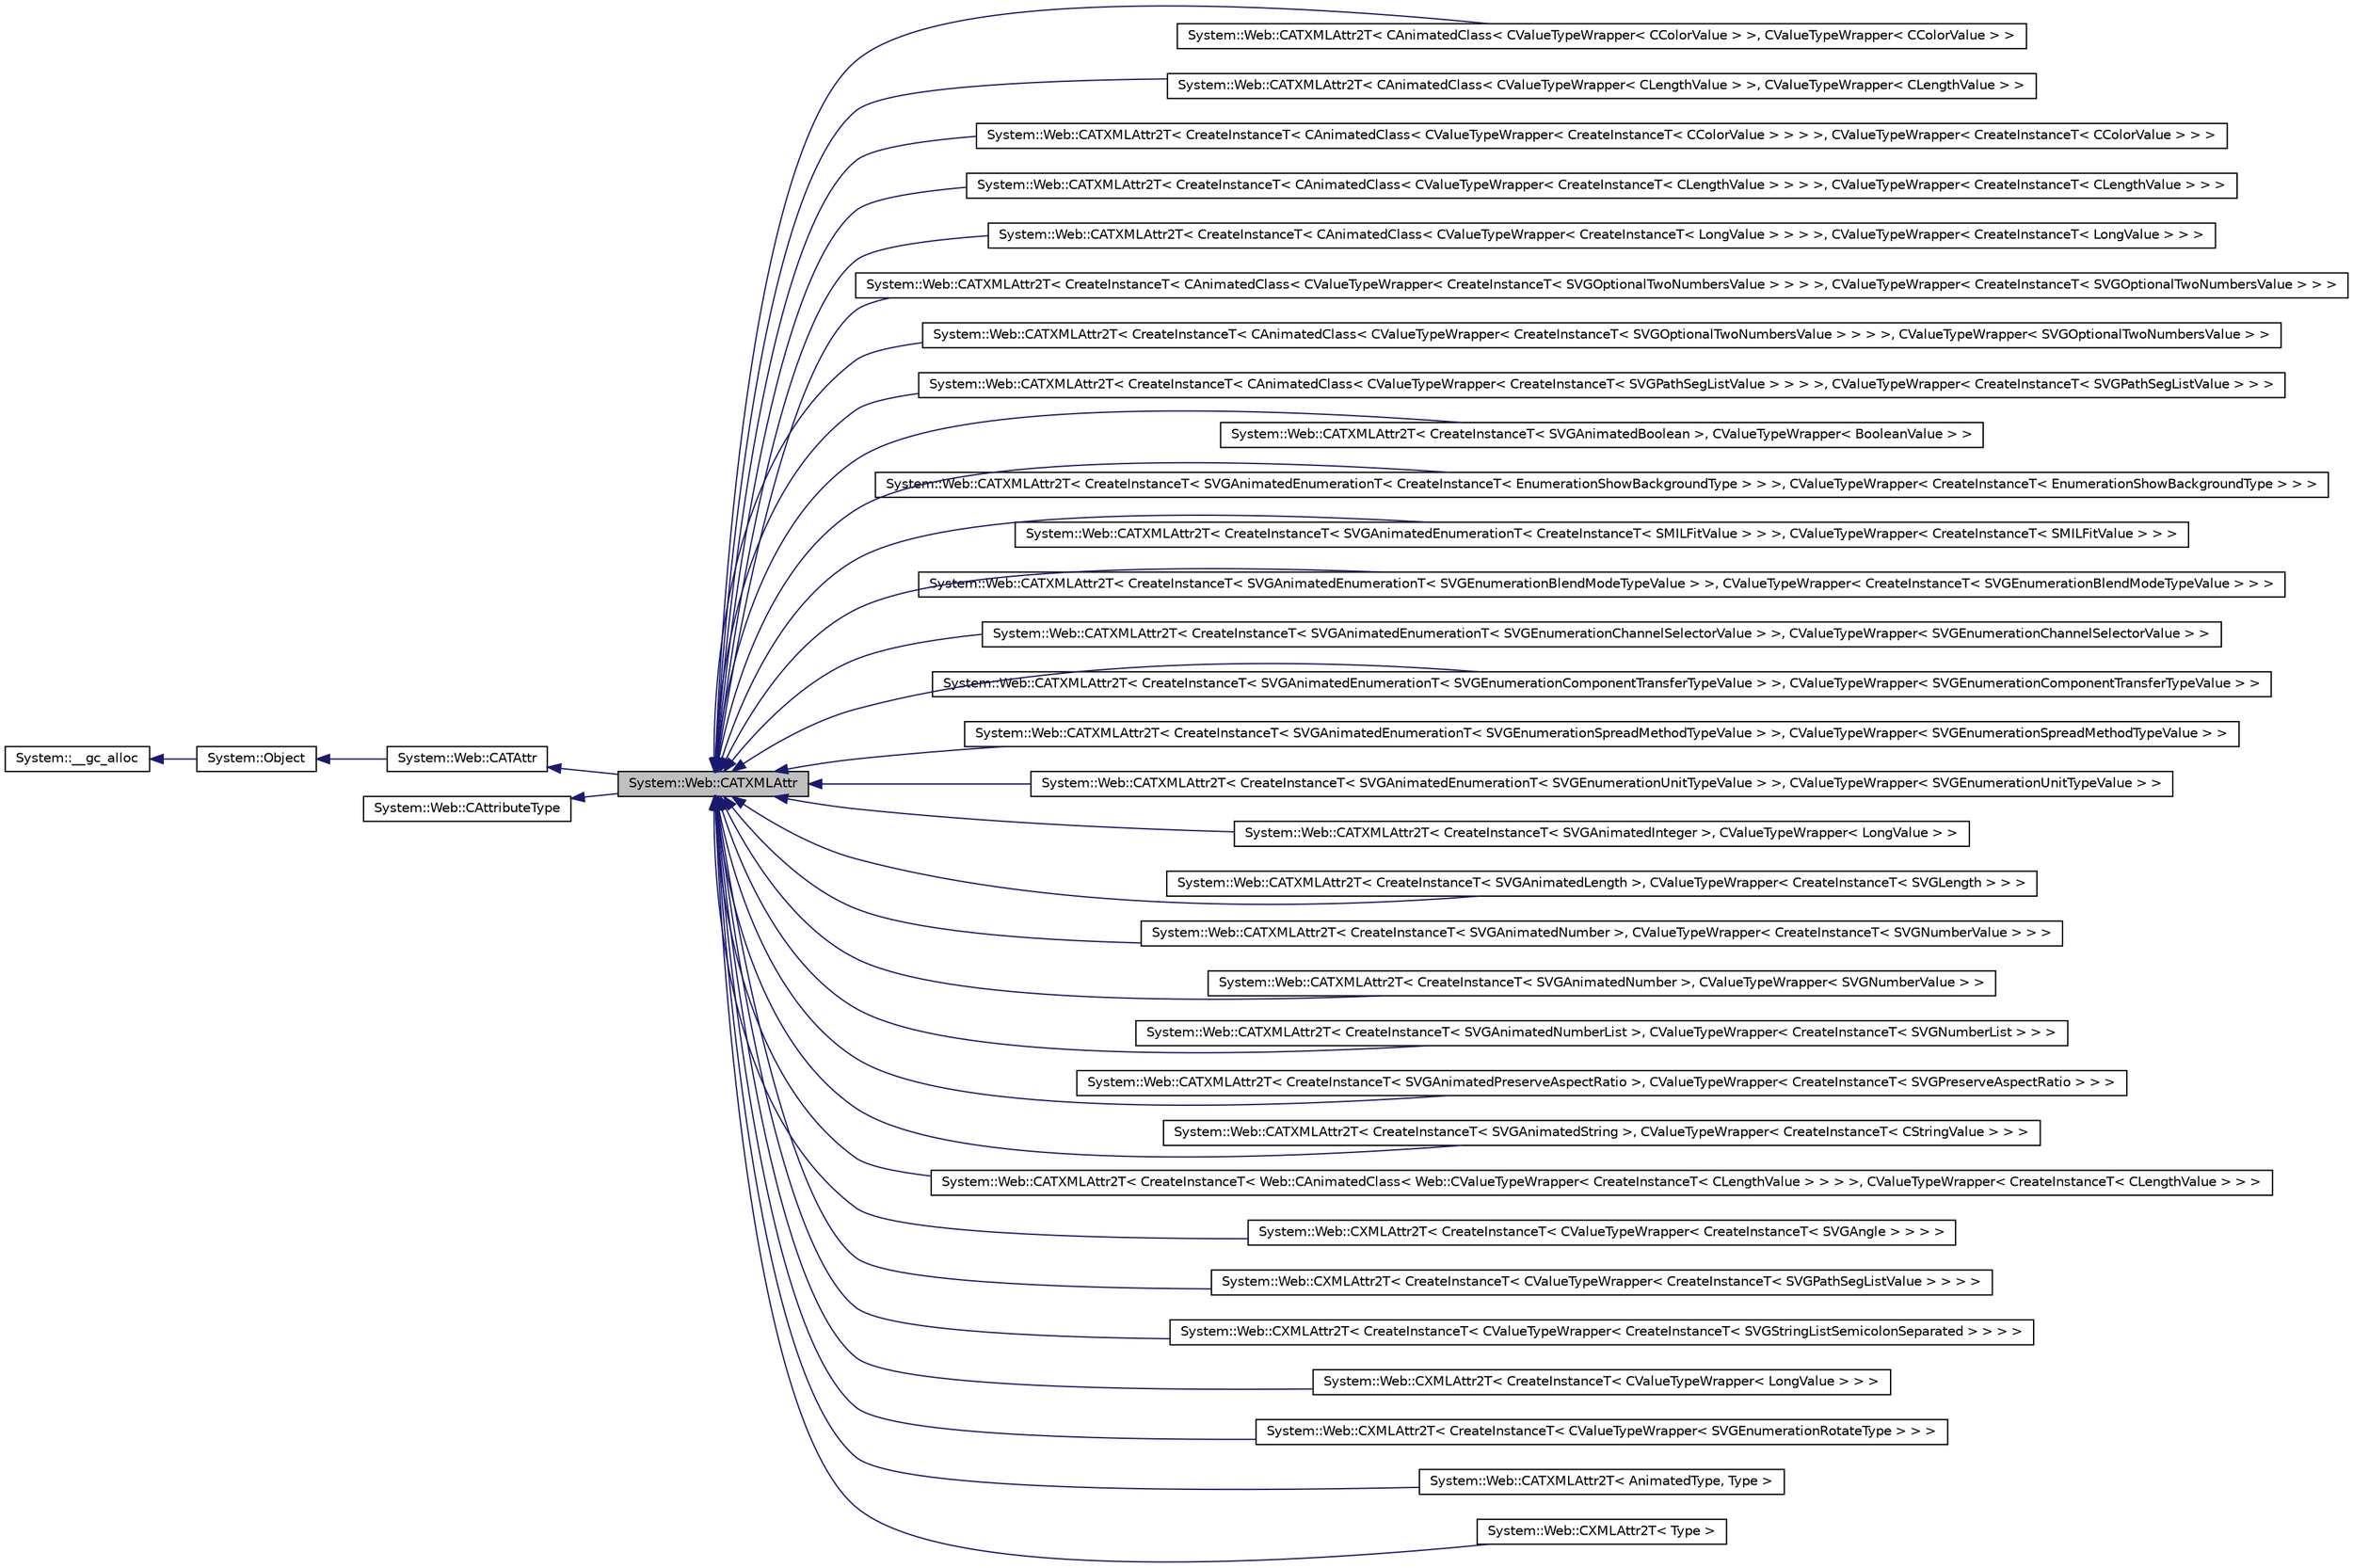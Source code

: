 digraph G
{
  edge [fontname="Helvetica",fontsize="10",labelfontname="Helvetica",labelfontsize="10"];
  node [fontname="Helvetica",fontsize="10",shape=record];
  rankdir="LR";
  Node1 [label="System::Web::CATXMLAttr",height=0.2,width=0.4,color="black", fillcolor="grey75", style="filled" fontcolor="black"];
  Node2 -> Node1 [dir="back",color="midnightblue",fontsize="10",style="solid",fontname="Helvetica"];
  Node2 [label="System::Web::CATAttr",height=0.2,width=0.4,color="black", fillcolor="white", style="filled",URL="$class_system_1_1_web_1_1_c_a_t_attr.html"];
  Node3 -> Node2 [dir="back",color="midnightblue",fontsize="10",style="solid",fontname="Helvetica"];
  Node3 [label="System::Object",height=0.2,width=0.4,color="black", fillcolor="white", style="filled",URL="$class_system_1_1_object.html"];
  Node4 -> Node3 [dir="back",color="midnightblue",fontsize="10",style="solid",fontname="Helvetica"];
  Node4 [label="System::__gc_alloc",height=0.2,width=0.4,color="black", fillcolor="white", style="filled",URL="$class_system_1_1____gc__alloc.html"];
  Node5 -> Node1 [dir="back",color="midnightblue",fontsize="10",style="solid",fontname="Helvetica"];
  Node5 [label="System::Web::CAttributeType",height=0.2,width=0.4,color="black", fillcolor="white", style="filled",URL="$class_system_1_1_web_1_1_c_attribute_type.html"];
  Node1 -> Node6 [dir="back",color="midnightblue",fontsize="10",style="solid",fontname="Helvetica"];
  Node6 [label="System::Web::CATXMLAttr2T\< CAnimatedClass\< CValueTypeWrapper\< CColorValue \> \>, CValueTypeWrapper\< CColorValue \> \>",height=0.2,width=0.4,color="black", fillcolor="white", style="filled",URL="$class_system_1_1_web_1_1_c_a_t_x_m_l_attr2_t.html"];
  Node1 -> Node7 [dir="back",color="midnightblue",fontsize="10",style="solid",fontname="Helvetica"];
  Node7 [label="System::Web::CATXMLAttr2T\< CAnimatedClass\< CValueTypeWrapper\< CLengthValue \> \>, CValueTypeWrapper\< CLengthValue \> \>",height=0.2,width=0.4,color="black", fillcolor="white", style="filled",URL="$class_system_1_1_web_1_1_c_a_t_x_m_l_attr2_t.html"];
  Node1 -> Node8 [dir="back",color="midnightblue",fontsize="10",style="solid",fontname="Helvetica"];
  Node8 [label="System::Web::CATXMLAttr2T\< CreateInstanceT\< CAnimatedClass\< CValueTypeWrapper\< CreateInstanceT\< CColorValue \> \> \> \>, CValueTypeWrapper\< CreateInstanceT\< CColorValue \> \> \>",height=0.2,width=0.4,color="black", fillcolor="white", style="filled",URL="$class_system_1_1_web_1_1_c_a_t_x_m_l_attr2_t.html"];
  Node1 -> Node9 [dir="back",color="midnightblue",fontsize="10",style="solid",fontname="Helvetica"];
  Node9 [label="System::Web::CATXMLAttr2T\< CreateInstanceT\< CAnimatedClass\< CValueTypeWrapper\< CreateInstanceT\< CLengthValue \> \> \> \>, CValueTypeWrapper\< CreateInstanceT\< CLengthValue \> \> \>",height=0.2,width=0.4,color="black", fillcolor="white", style="filled",URL="$class_system_1_1_web_1_1_c_a_t_x_m_l_attr2_t.html"];
  Node1 -> Node10 [dir="back",color="midnightblue",fontsize="10",style="solid",fontname="Helvetica"];
  Node10 [label="System::Web::CATXMLAttr2T\< CreateInstanceT\< CAnimatedClass\< CValueTypeWrapper\< CreateInstanceT\< LongValue \> \> \> \>, CValueTypeWrapper\< CreateInstanceT\< LongValue \> \> \>",height=0.2,width=0.4,color="black", fillcolor="white", style="filled",URL="$class_system_1_1_web_1_1_c_a_t_x_m_l_attr2_t.html"];
  Node1 -> Node11 [dir="back",color="midnightblue",fontsize="10",style="solid",fontname="Helvetica"];
  Node11 [label="System::Web::CATXMLAttr2T\< CreateInstanceT\< CAnimatedClass\< CValueTypeWrapper\< CreateInstanceT\< SVGOptionalTwoNumbersValue \> \> \> \>, CValueTypeWrapper\< CreateInstanceT\< SVGOptionalTwoNumbersValue \> \> \>",height=0.2,width=0.4,color="black", fillcolor="white", style="filled",URL="$class_system_1_1_web_1_1_c_a_t_x_m_l_attr2_t.html"];
  Node1 -> Node12 [dir="back",color="midnightblue",fontsize="10",style="solid",fontname="Helvetica"];
  Node12 [label="System::Web::CATXMLAttr2T\< CreateInstanceT\< CAnimatedClass\< CValueTypeWrapper\< CreateInstanceT\< SVGOptionalTwoNumbersValue \> \> \> \>, CValueTypeWrapper\< SVGOptionalTwoNumbersValue \> \>",height=0.2,width=0.4,color="black", fillcolor="white", style="filled",URL="$class_system_1_1_web_1_1_c_a_t_x_m_l_attr2_t.html"];
  Node1 -> Node13 [dir="back",color="midnightblue",fontsize="10",style="solid",fontname="Helvetica"];
  Node13 [label="System::Web::CATXMLAttr2T\< CreateInstanceT\< CAnimatedClass\< CValueTypeWrapper\< CreateInstanceT\< SVGPathSegListValue \> \> \> \>, CValueTypeWrapper\< CreateInstanceT\< SVGPathSegListValue \> \> \>",height=0.2,width=0.4,color="black", fillcolor="white", style="filled",URL="$class_system_1_1_web_1_1_c_a_t_x_m_l_attr2_t.html"];
  Node1 -> Node14 [dir="back",color="midnightblue",fontsize="10",style="solid",fontname="Helvetica"];
  Node14 [label="System::Web::CATXMLAttr2T\< CreateInstanceT\< SVGAnimatedBoolean \>, CValueTypeWrapper\< BooleanValue \> \>",height=0.2,width=0.4,color="black", fillcolor="white", style="filled",URL="$class_system_1_1_web_1_1_c_a_t_x_m_l_attr2_t.html"];
  Node1 -> Node15 [dir="back",color="midnightblue",fontsize="10",style="solid",fontname="Helvetica"];
  Node15 [label="System::Web::CATXMLAttr2T\< CreateInstanceT\< SVGAnimatedEnumerationT\< CreateInstanceT\< EnumerationShowBackgroundType \> \> \>, CValueTypeWrapper\< CreateInstanceT\< EnumerationShowBackgroundType \> \> \>",height=0.2,width=0.4,color="black", fillcolor="white", style="filled",URL="$class_system_1_1_web_1_1_c_a_t_x_m_l_attr2_t.html"];
  Node1 -> Node16 [dir="back",color="midnightblue",fontsize="10",style="solid",fontname="Helvetica"];
  Node16 [label="System::Web::CATXMLAttr2T\< CreateInstanceT\< SVGAnimatedEnumerationT\< CreateInstanceT\< SMILFitValue \> \> \>, CValueTypeWrapper\< CreateInstanceT\< SMILFitValue \> \> \>",height=0.2,width=0.4,color="black", fillcolor="white", style="filled",URL="$class_system_1_1_web_1_1_c_a_t_x_m_l_attr2_t.html"];
  Node1 -> Node17 [dir="back",color="midnightblue",fontsize="10",style="solid",fontname="Helvetica"];
  Node17 [label="System::Web::CATXMLAttr2T\< CreateInstanceT\< SVGAnimatedEnumerationT\< SVGEnumerationBlendModeTypeValue \> \>, CValueTypeWrapper\< CreateInstanceT\< SVGEnumerationBlendModeTypeValue \> \> \>",height=0.2,width=0.4,color="black", fillcolor="white", style="filled",URL="$class_system_1_1_web_1_1_c_a_t_x_m_l_attr2_t.html"];
  Node1 -> Node18 [dir="back",color="midnightblue",fontsize="10",style="solid",fontname="Helvetica"];
  Node18 [label="System::Web::CATXMLAttr2T\< CreateInstanceT\< SVGAnimatedEnumerationT\< SVGEnumerationChannelSelectorValue \> \>, CValueTypeWrapper\< SVGEnumerationChannelSelectorValue \> \>",height=0.2,width=0.4,color="black", fillcolor="white", style="filled",URL="$class_system_1_1_web_1_1_c_a_t_x_m_l_attr2_t.html"];
  Node1 -> Node19 [dir="back",color="midnightblue",fontsize="10",style="solid",fontname="Helvetica"];
  Node19 [label="System::Web::CATXMLAttr2T\< CreateInstanceT\< SVGAnimatedEnumerationT\< SVGEnumerationComponentTransferTypeValue \> \>, CValueTypeWrapper\< SVGEnumerationComponentTransferTypeValue \> \>",height=0.2,width=0.4,color="black", fillcolor="white", style="filled",URL="$class_system_1_1_web_1_1_c_a_t_x_m_l_attr2_t.html"];
  Node1 -> Node20 [dir="back",color="midnightblue",fontsize="10",style="solid",fontname="Helvetica"];
  Node20 [label="System::Web::CATXMLAttr2T\< CreateInstanceT\< SVGAnimatedEnumerationT\< SVGEnumerationSpreadMethodTypeValue \> \>, CValueTypeWrapper\< SVGEnumerationSpreadMethodTypeValue \> \>",height=0.2,width=0.4,color="black", fillcolor="white", style="filled",URL="$class_system_1_1_web_1_1_c_a_t_x_m_l_attr2_t.html"];
  Node1 -> Node21 [dir="back",color="midnightblue",fontsize="10",style="solid",fontname="Helvetica"];
  Node21 [label="System::Web::CATXMLAttr2T\< CreateInstanceT\< SVGAnimatedEnumerationT\< SVGEnumerationUnitTypeValue \> \>, CValueTypeWrapper\< SVGEnumerationUnitTypeValue \> \>",height=0.2,width=0.4,color="black", fillcolor="white", style="filled",URL="$class_system_1_1_web_1_1_c_a_t_x_m_l_attr2_t.html"];
  Node1 -> Node22 [dir="back",color="midnightblue",fontsize="10",style="solid",fontname="Helvetica"];
  Node22 [label="System::Web::CATXMLAttr2T\< CreateInstanceT\< SVGAnimatedInteger \>, CValueTypeWrapper\< LongValue \> \>",height=0.2,width=0.4,color="black", fillcolor="white", style="filled",URL="$class_system_1_1_web_1_1_c_a_t_x_m_l_attr2_t.html"];
  Node1 -> Node23 [dir="back",color="midnightblue",fontsize="10",style="solid",fontname="Helvetica"];
  Node23 [label="System::Web::CATXMLAttr2T\< CreateInstanceT\< SVGAnimatedLength \>, CValueTypeWrapper\< CreateInstanceT\< SVGLength \> \> \>",height=0.2,width=0.4,color="black", fillcolor="white", style="filled",URL="$class_system_1_1_web_1_1_c_a_t_x_m_l_attr2_t.html"];
  Node1 -> Node24 [dir="back",color="midnightblue",fontsize="10",style="solid",fontname="Helvetica"];
  Node24 [label="System::Web::CATXMLAttr2T\< CreateInstanceT\< SVGAnimatedNumber \>, CValueTypeWrapper\< CreateInstanceT\< SVGNumberValue \> \> \>",height=0.2,width=0.4,color="black", fillcolor="white", style="filled",URL="$class_system_1_1_web_1_1_c_a_t_x_m_l_attr2_t.html"];
  Node1 -> Node25 [dir="back",color="midnightblue",fontsize="10",style="solid",fontname="Helvetica"];
  Node25 [label="System::Web::CATXMLAttr2T\< CreateInstanceT\< SVGAnimatedNumber \>, CValueTypeWrapper\< SVGNumberValue \> \>",height=0.2,width=0.4,color="black", fillcolor="white", style="filled",URL="$class_system_1_1_web_1_1_c_a_t_x_m_l_attr2_t.html"];
  Node1 -> Node26 [dir="back",color="midnightblue",fontsize="10",style="solid",fontname="Helvetica"];
  Node26 [label="System::Web::CATXMLAttr2T\< CreateInstanceT\< SVGAnimatedNumberList \>, CValueTypeWrapper\< CreateInstanceT\< SVGNumberList \> \> \>",height=0.2,width=0.4,color="black", fillcolor="white", style="filled",URL="$class_system_1_1_web_1_1_c_a_t_x_m_l_attr2_t.html"];
  Node1 -> Node27 [dir="back",color="midnightblue",fontsize="10",style="solid",fontname="Helvetica"];
  Node27 [label="System::Web::CATXMLAttr2T\< CreateInstanceT\< SVGAnimatedPreserveAspectRatio \>, CValueTypeWrapper\< CreateInstanceT\< SVGPreserveAspectRatio \> \> \>",height=0.2,width=0.4,color="black", fillcolor="white", style="filled",URL="$class_system_1_1_web_1_1_c_a_t_x_m_l_attr2_t.html"];
  Node1 -> Node28 [dir="back",color="midnightblue",fontsize="10",style="solid",fontname="Helvetica"];
  Node28 [label="System::Web::CATXMLAttr2T\< CreateInstanceT\< SVGAnimatedString \>, CValueTypeWrapper\< CreateInstanceT\< CStringValue \> \> \>",height=0.2,width=0.4,color="black", fillcolor="white", style="filled",URL="$class_system_1_1_web_1_1_c_a_t_x_m_l_attr2_t.html"];
  Node1 -> Node29 [dir="back",color="midnightblue",fontsize="10",style="solid",fontname="Helvetica"];
  Node29 [label="System::Web::CATXMLAttr2T\< CreateInstanceT\< Web::CAnimatedClass\< Web::CValueTypeWrapper\< CreateInstanceT\< CLengthValue \> \> \> \>, CValueTypeWrapper\< CreateInstanceT\< CLengthValue \> \> \>",height=0.2,width=0.4,color="black", fillcolor="white", style="filled",URL="$class_system_1_1_web_1_1_c_a_t_x_m_l_attr2_t.html"];
  Node1 -> Node30 [dir="back",color="midnightblue",fontsize="10",style="solid",fontname="Helvetica"];
  Node30 [label="System::Web::CXMLAttr2T\< CreateInstanceT\< CValueTypeWrapper\< CreateInstanceT\< SVGAngle \> \> \> \>",height=0.2,width=0.4,color="black", fillcolor="white", style="filled",URL="$class_system_1_1_web_1_1_c_x_m_l_attr2_t.html"];
  Node1 -> Node31 [dir="back",color="midnightblue",fontsize="10",style="solid",fontname="Helvetica"];
  Node31 [label="System::Web::CXMLAttr2T\< CreateInstanceT\< CValueTypeWrapper\< CreateInstanceT\< SVGPathSegListValue \> \> \> \>",height=0.2,width=0.4,color="black", fillcolor="white", style="filled",URL="$class_system_1_1_web_1_1_c_x_m_l_attr2_t.html"];
  Node1 -> Node32 [dir="back",color="midnightblue",fontsize="10",style="solid",fontname="Helvetica"];
  Node32 [label="System::Web::CXMLAttr2T\< CreateInstanceT\< CValueTypeWrapper\< CreateInstanceT\< SVGStringListSemicolonSeparated \> \> \> \>",height=0.2,width=0.4,color="black", fillcolor="white", style="filled",URL="$class_system_1_1_web_1_1_c_x_m_l_attr2_t.html"];
  Node1 -> Node33 [dir="back",color="midnightblue",fontsize="10",style="solid",fontname="Helvetica"];
  Node33 [label="System::Web::CXMLAttr2T\< CreateInstanceT\< CValueTypeWrapper\< LongValue \> \> \>",height=0.2,width=0.4,color="black", fillcolor="white", style="filled",URL="$class_system_1_1_web_1_1_c_x_m_l_attr2_t.html"];
  Node1 -> Node34 [dir="back",color="midnightblue",fontsize="10",style="solid",fontname="Helvetica"];
  Node34 [label="System::Web::CXMLAttr2T\< CreateInstanceT\< CValueTypeWrapper\< SVGEnumerationRotateType \> \> \>",height=0.2,width=0.4,color="black", fillcolor="white", style="filled",URL="$class_system_1_1_web_1_1_c_x_m_l_attr2_t.html"];
  Node1 -> Node35 [dir="back",color="midnightblue",fontsize="10",style="solid",fontname="Helvetica"];
  Node35 [label="System::Web::CATXMLAttr2T\< AnimatedType, Type \>",height=0.2,width=0.4,color="black", fillcolor="white", style="filled",URL="$class_system_1_1_web_1_1_c_a_t_x_m_l_attr2_t.html"];
  Node1 -> Node36 [dir="back",color="midnightblue",fontsize="10",style="solid",fontname="Helvetica"];
  Node36 [label="System::Web::CXMLAttr2T\< Type \>",height=0.2,width=0.4,color="black", fillcolor="white", style="filled",URL="$class_system_1_1_web_1_1_c_x_m_l_attr2_t.html"];
}
